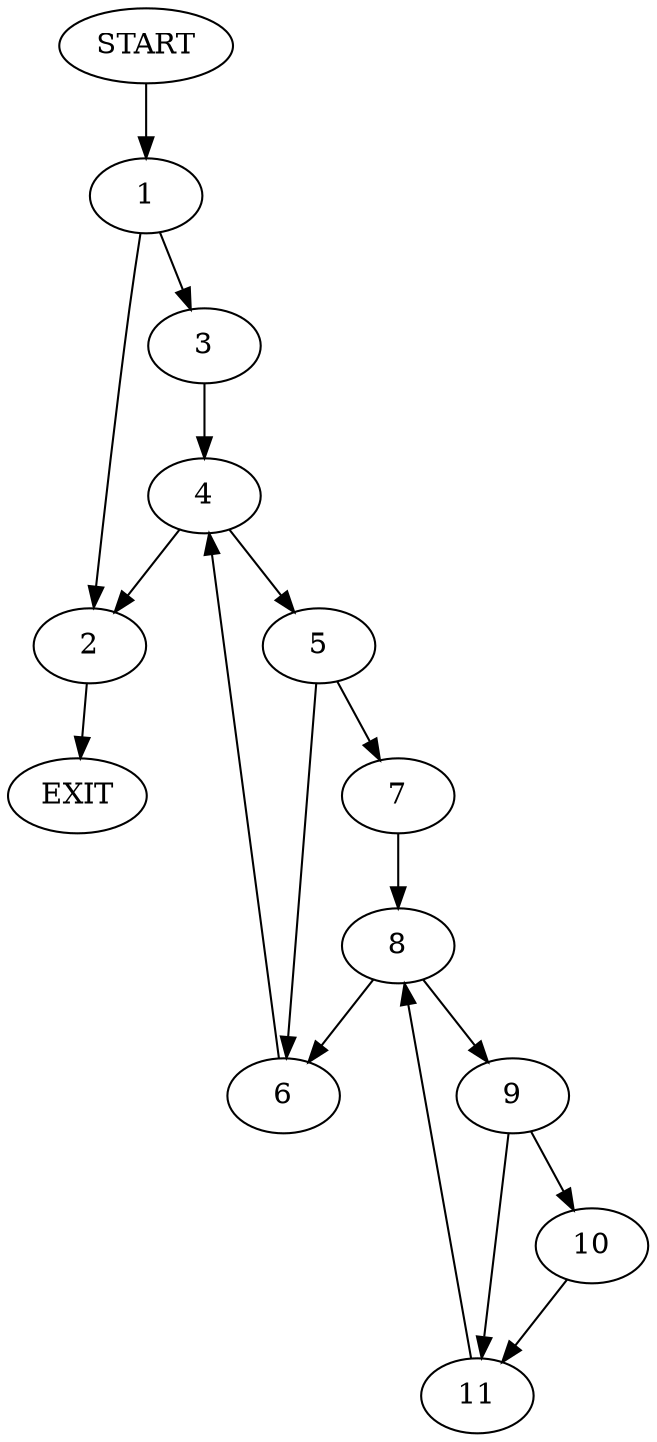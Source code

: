 digraph {
0 [label="START"]
12 [label="EXIT"]
0 -> 1
1 -> 2
1 -> 3
3 -> 4
2 -> 12
4 -> 5
4 -> 2
5 -> 6
5 -> 7
6 -> 4
7 -> 8
8 -> 6
8 -> 9
9 -> 10
9 -> 11
10 -> 11
11 -> 8
}
